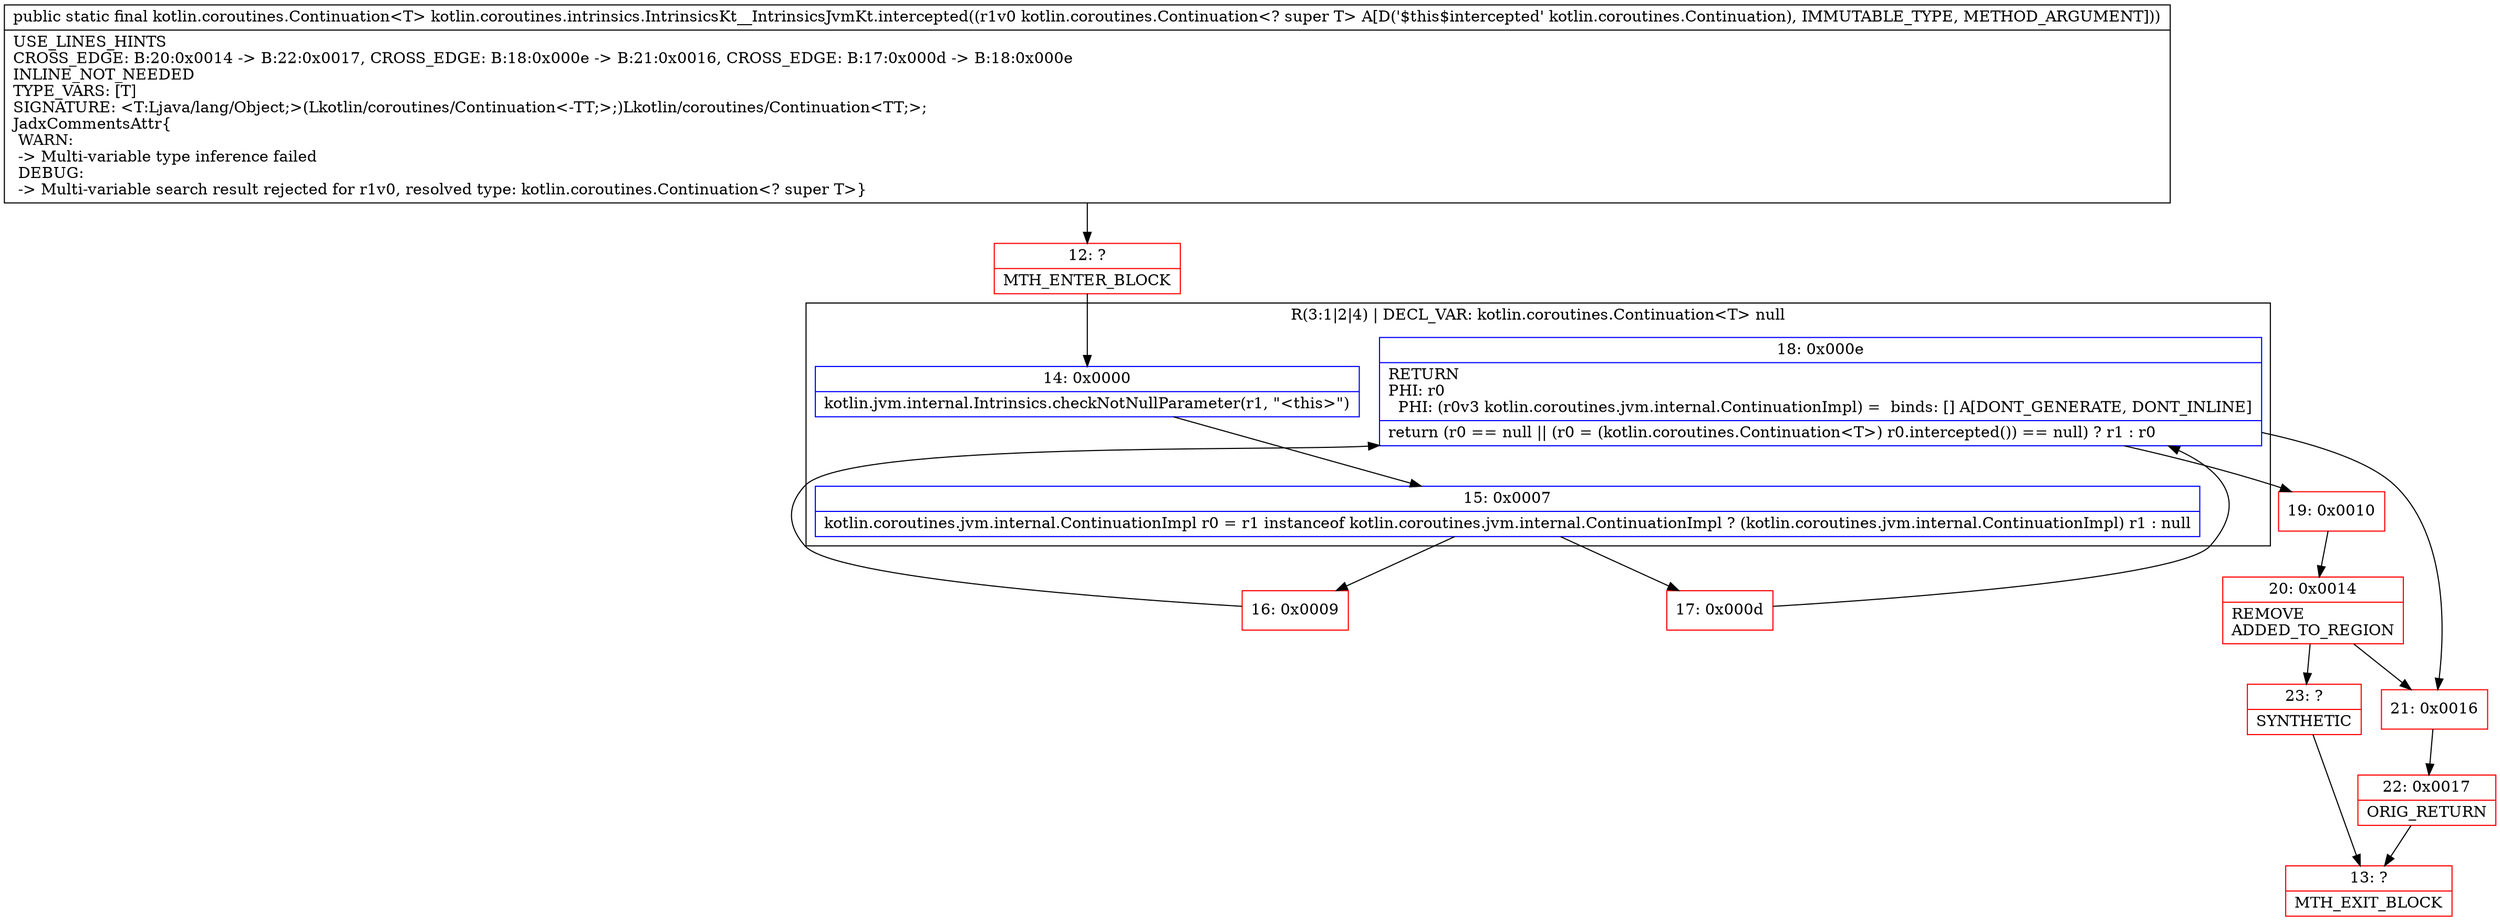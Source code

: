 digraph "CFG forkotlin.coroutines.intrinsics.IntrinsicsKt__IntrinsicsJvmKt.intercepted(Lkotlin\/coroutines\/Continuation;)Lkotlin\/coroutines\/Continuation;" {
subgraph cluster_Region_1150571478 {
label = "R(3:1|2|4) | DECL_VAR: kotlin.coroutines.Continuation\<T\> null\l";
node [shape=record,color=blue];
Node_14 [shape=record,label="{14\:\ 0x0000|kotlin.jvm.internal.Intrinsics.checkNotNullParameter(r1, \"\<this\>\")\l}"];
Node_15 [shape=record,label="{15\:\ 0x0007|kotlin.coroutines.jvm.internal.ContinuationImpl r0 = r1 instanceof kotlin.coroutines.jvm.internal.ContinuationImpl ? (kotlin.coroutines.jvm.internal.ContinuationImpl) r1 : null\l}"];
Node_18 [shape=record,label="{18\:\ 0x000e|RETURN\lPHI: r0 \l  PHI: (r0v3 kotlin.coroutines.jvm.internal.ContinuationImpl) =  binds: [] A[DONT_GENERATE, DONT_INLINE]\l|return (r0 == null \|\| (r0 = (kotlin.coroutines.Continuation\<T\>) r0.intercepted()) == null) ? r1 : r0\l}"];
}
Node_12 [shape=record,color=red,label="{12\:\ ?|MTH_ENTER_BLOCK\l}"];
Node_16 [shape=record,color=red,label="{16\:\ 0x0009}"];
Node_19 [shape=record,color=red,label="{19\:\ 0x0010}"];
Node_20 [shape=record,color=red,label="{20\:\ 0x0014|REMOVE\lADDED_TO_REGION\l}"];
Node_23 [shape=record,color=red,label="{23\:\ ?|SYNTHETIC\l}"];
Node_13 [shape=record,color=red,label="{13\:\ ?|MTH_EXIT_BLOCK\l}"];
Node_21 [shape=record,color=red,label="{21\:\ 0x0016}"];
Node_22 [shape=record,color=red,label="{22\:\ 0x0017|ORIG_RETURN\l}"];
Node_17 [shape=record,color=red,label="{17\:\ 0x000d}"];
MethodNode[shape=record,label="{public static final kotlin.coroutines.Continuation\<T\> kotlin.coroutines.intrinsics.IntrinsicsKt__IntrinsicsJvmKt.intercepted((r1v0 kotlin.coroutines.Continuation\<? super T\> A[D('$this$intercepted' kotlin.coroutines.Continuation), IMMUTABLE_TYPE, METHOD_ARGUMENT]))  | USE_LINES_HINTS\lCROSS_EDGE: B:20:0x0014 \-\> B:22:0x0017, CROSS_EDGE: B:18:0x000e \-\> B:21:0x0016, CROSS_EDGE: B:17:0x000d \-\> B:18:0x000e\lINLINE_NOT_NEEDED\lTYPE_VARS: [T]\lSIGNATURE: \<T:Ljava\/lang\/Object;\>(Lkotlin\/coroutines\/Continuation\<\-TT;\>;)Lkotlin\/coroutines\/Continuation\<TT;\>;\lJadxCommentsAttr\{\l WARN: \l \-\> Multi\-variable type inference failed\l DEBUG: \l \-\> Multi\-variable search result rejected for r1v0, resolved type: kotlin.coroutines.Continuation\<? super T\>\}\l}"];
MethodNode -> Node_12;Node_14 -> Node_15;
Node_15 -> Node_16;
Node_15 -> Node_17;
Node_18 -> Node_19;
Node_18 -> Node_21;
Node_12 -> Node_14;
Node_16 -> Node_18;
Node_19 -> Node_20;
Node_20 -> Node_21;
Node_20 -> Node_23;
Node_23 -> Node_13;
Node_21 -> Node_22;
Node_22 -> Node_13;
Node_17 -> Node_18;
}

